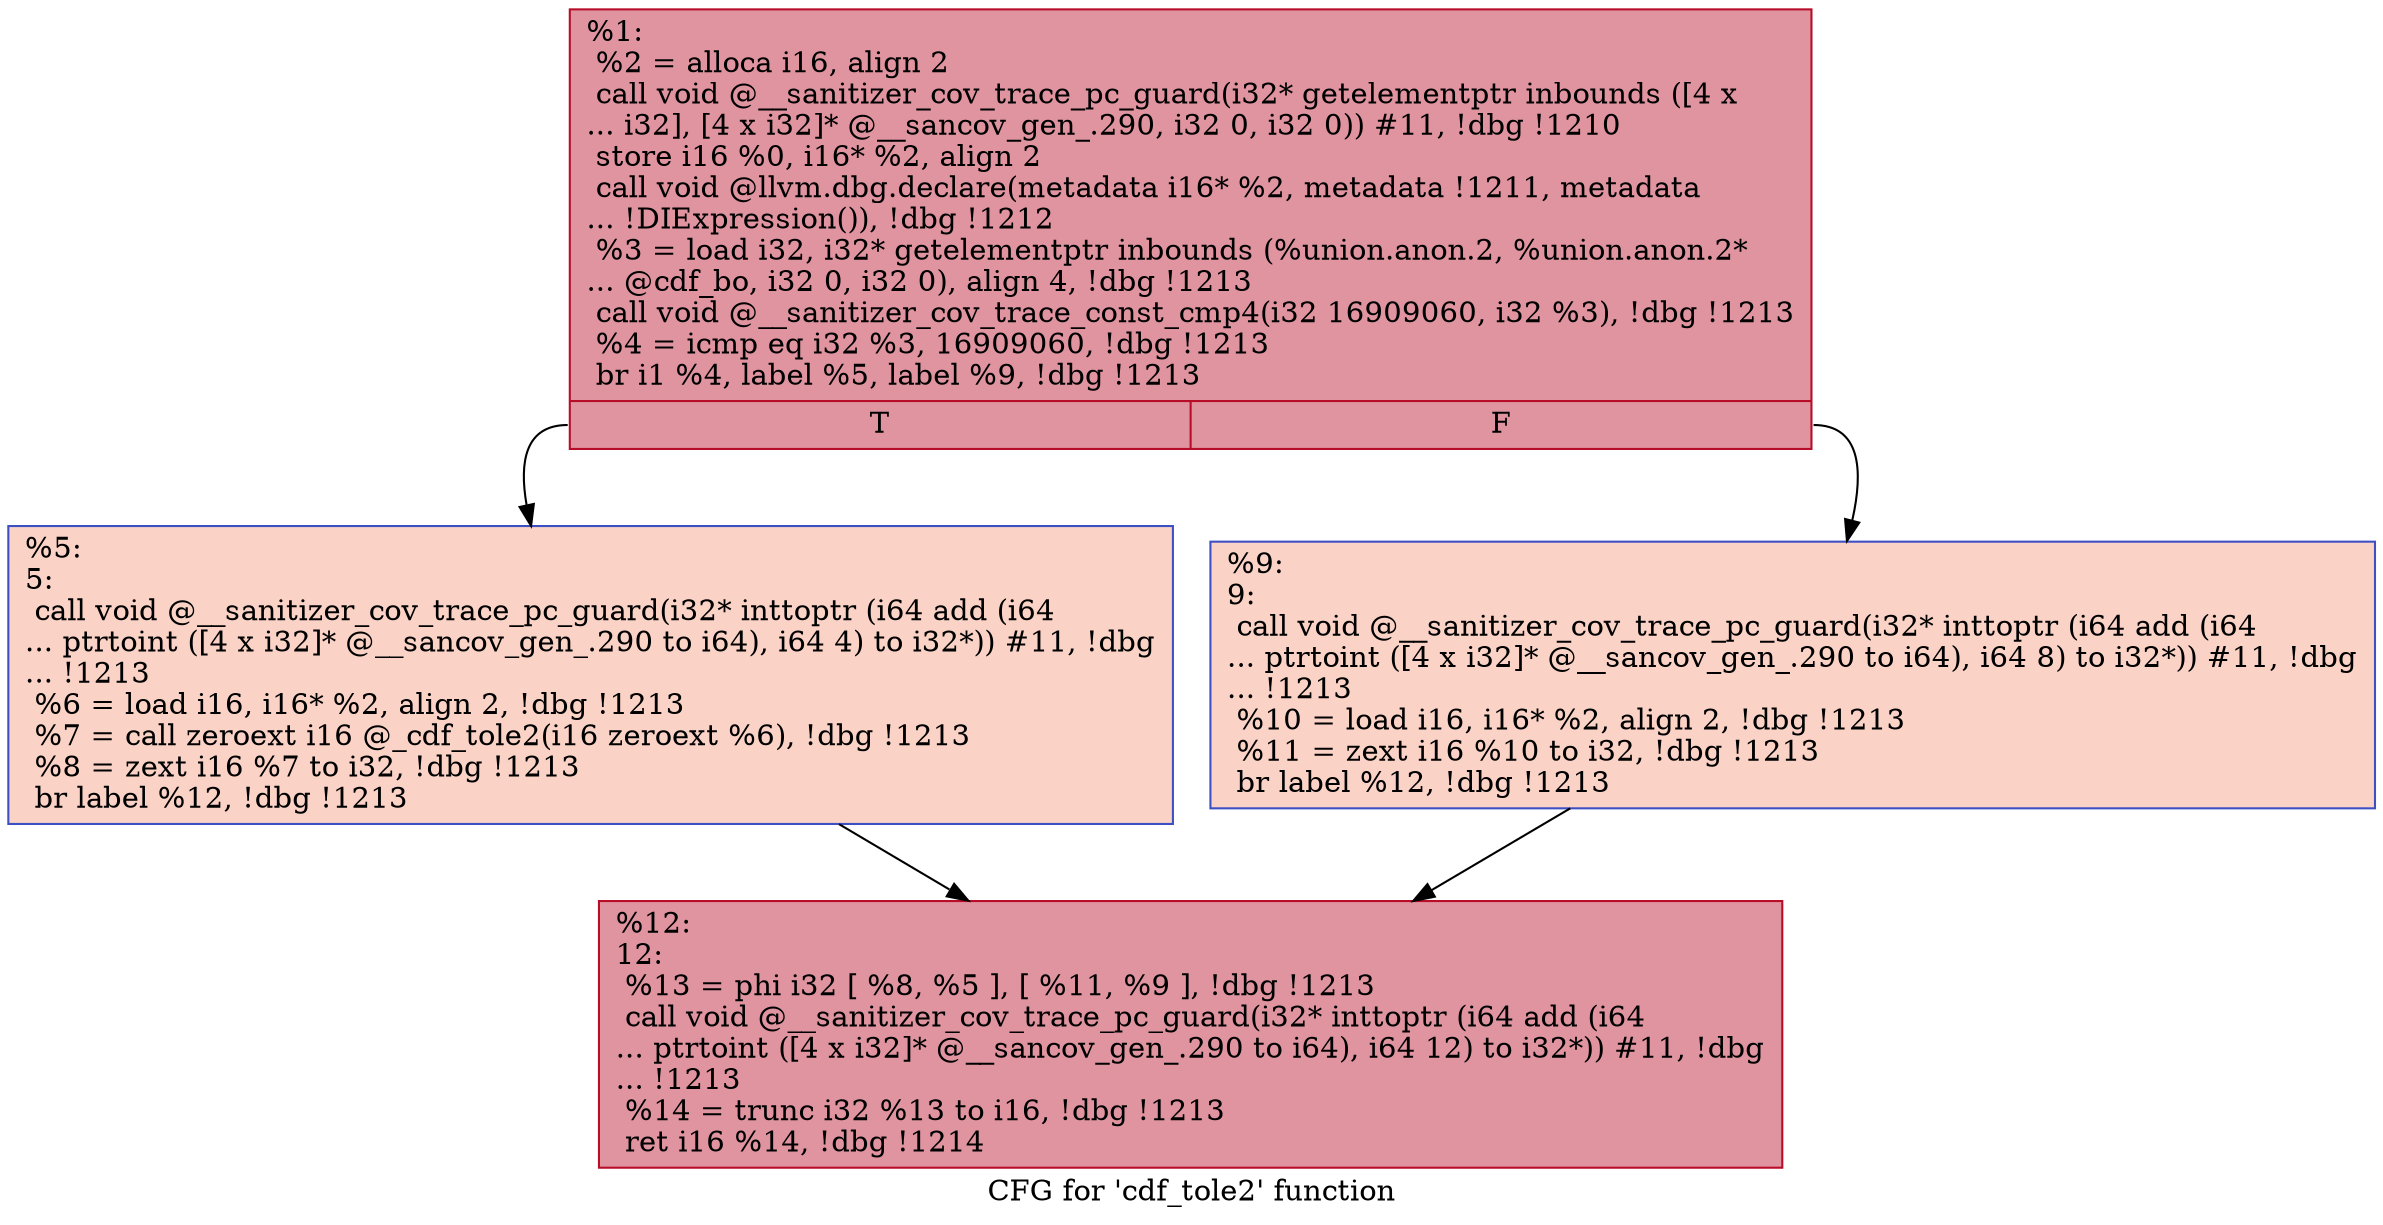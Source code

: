 digraph "CFG for 'cdf_tole2' function" {
	label="CFG for 'cdf_tole2' function";

	Node0x5573acae0690 [shape=record,color="#b70d28ff", style=filled, fillcolor="#b70d2870",label="{%1:\l  %2 = alloca i16, align 2\l  call void @__sanitizer_cov_trace_pc_guard(i32* getelementptr inbounds ([4 x\l... i32], [4 x i32]* @__sancov_gen_.290, i32 0, i32 0)) #11, !dbg !1210\l  store i16 %0, i16* %2, align 2\l  call void @llvm.dbg.declare(metadata i16* %2, metadata !1211, metadata\l... !DIExpression()), !dbg !1212\l  %3 = load i32, i32* getelementptr inbounds (%union.anon.2, %union.anon.2*\l... @cdf_bo, i32 0, i32 0), align 4, !dbg !1213\l  call void @__sanitizer_cov_trace_const_cmp4(i32 16909060, i32 %3), !dbg !1213\l  %4 = icmp eq i32 %3, 16909060, !dbg !1213\l  br i1 %4, label %5, label %9, !dbg !1213\l|{<s0>T|<s1>F}}"];
	Node0x5573acae0690:s0 -> Node0x5573acae0740;
	Node0x5573acae0690:s1 -> Node0x5573acae0790;
	Node0x5573acae0740 [shape=record,color="#3d50c3ff", style=filled, fillcolor="#f59c7d70",label="{%5:\l5:                                                \l  call void @__sanitizer_cov_trace_pc_guard(i32* inttoptr (i64 add (i64\l... ptrtoint ([4 x i32]* @__sancov_gen_.290 to i64), i64 4) to i32*)) #11, !dbg\l... !1213\l  %6 = load i16, i16* %2, align 2, !dbg !1213\l  %7 = call zeroext i16 @_cdf_tole2(i16 zeroext %6), !dbg !1213\l  %8 = zext i16 %7 to i32, !dbg !1213\l  br label %12, !dbg !1213\l}"];
	Node0x5573acae0740 -> Node0x5573acae07e0;
	Node0x5573acae0790 [shape=record,color="#3d50c3ff", style=filled, fillcolor="#f59c7d70",label="{%9:\l9:                                                \l  call void @__sanitizer_cov_trace_pc_guard(i32* inttoptr (i64 add (i64\l... ptrtoint ([4 x i32]* @__sancov_gen_.290 to i64), i64 8) to i32*)) #11, !dbg\l... !1213\l  %10 = load i16, i16* %2, align 2, !dbg !1213\l  %11 = zext i16 %10 to i32, !dbg !1213\l  br label %12, !dbg !1213\l}"];
	Node0x5573acae0790 -> Node0x5573acae07e0;
	Node0x5573acae07e0 [shape=record,color="#b70d28ff", style=filled, fillcolor="#b70d2870",label="{%12:\l12:                                               \l  %13 = phi i32 [ %8, %5 ], [ %11, %9 ], !dbg !1213\l  call void @__sanitizer_cov_trace_pc_guard(i32* inttoptr (i64 add (i64\l... ptrtoint ([4 x i32]* @__sancov_gen_.290 to i64), i64 12) to i32*)) #11, !dbg\l... !1213\l  %14 = trunc i32 %13 to i16, !dbg !1213\l  ret i16 %14, !dbg !1214\l}"];
}
